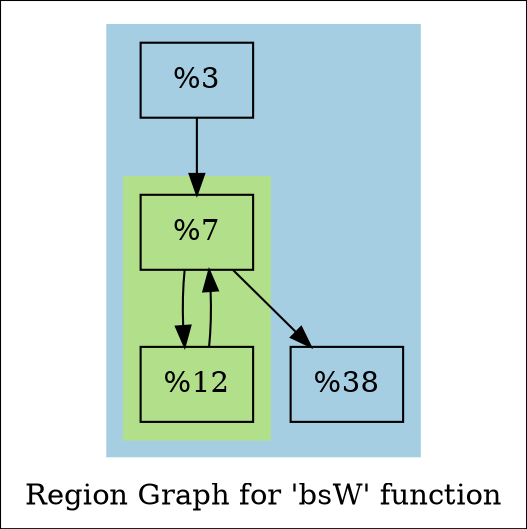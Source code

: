 digraph "Region Graph for 'bsW' function" {
	label="Region Graph for 'bsW' function";

	Node0x1429940 [shape=record,label="{%3}"];
	Node0x1429940 -> Node0x1433e40;
	Node0x1433e40 [shape=record,label="{%7}"];
	Node0x1433e40 -> Node0x142bfc0;
	Node0x1433e40 -> Node0x13698a0;
	Node0x142bfc0 [shape=record,label="{%12}"];
	Node0x142bfc0 -> Node0x1433e40[constraint=false];
	Node0x13698a0 [shape=record,label="{%38}"];
	colorscheme = "paired12"
        subgraph cluster_0x10b9270 {
          label = "";
          style = filled;
          color = 1
          subgraph cluster_0x10b92f0 {
            label = "";
            style = filled;
            color = 3
            Node0x1433e40;
            Node0x142bfc0;
          }
          Node0x1429940;
          Node0x13698a0;
        }
}
